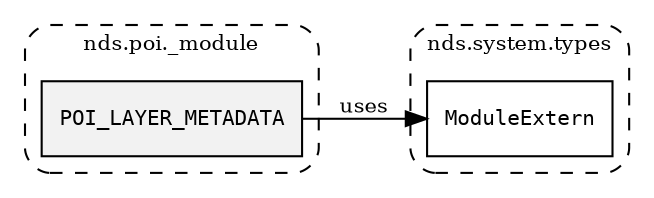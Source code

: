 /**
 * This dot file creates symbol collaboration diagram for POI_LAYER_METADATA.
 */
digraph ZSERIO
{
    node [shape=box, fontsize=10];
    rankdir="LR";
    fontsize=10;
    tooltip="POI_LAYER_METADATA collaboration diagram";

    subgraph "cluster_nds.poi._module"
    {
        style="dashed, rounded";
        label="nds.poi._module";
        tooltip="Package nds.poi._module";
        href="../../../content/packages/nds.poi._module.html#Package-nds-poi-_module";
        target="_parent";

        "POI_LAYER_METADATA" [style="filled", fillcolor="#0000000D", target="_parent", label=<<font face="monospace"><table align="center" border="0" cellspacing="0" cellpadding="0"><tr><td href="../../../content/packages/nds.poi._module.html#Constant-POI_LAYER_METADATA" title="Constant defined in nds.poi._module">POI_LAYER_METADATA</td></tr></table></font>>];
    }

    subgraph "cluster_nds.system.types"
    {
        style="dashed, rounded";
        label="nds.system.types";
        tooltip="Package nds.system.types";
        href="../../../content/packages/nds.system.types.html#Package-nds-system-types";
        target="_parent";

        "ModuleExtern" [target="_parent", label=<<font face="monospace"><table align="center" border="0" cellspacing="0" cellpadding="0"><tr><td href="../../../content/packages/nds.system.types.html#Subtype-ModuleExtern" title="Subtype defined in nds.system.types">ModuleExtern</td></tr></table></font>>];
    }

    "POI_LAYER_METADATA" -> "ModuleExtern" [label="uses", fontsize=10];
}
